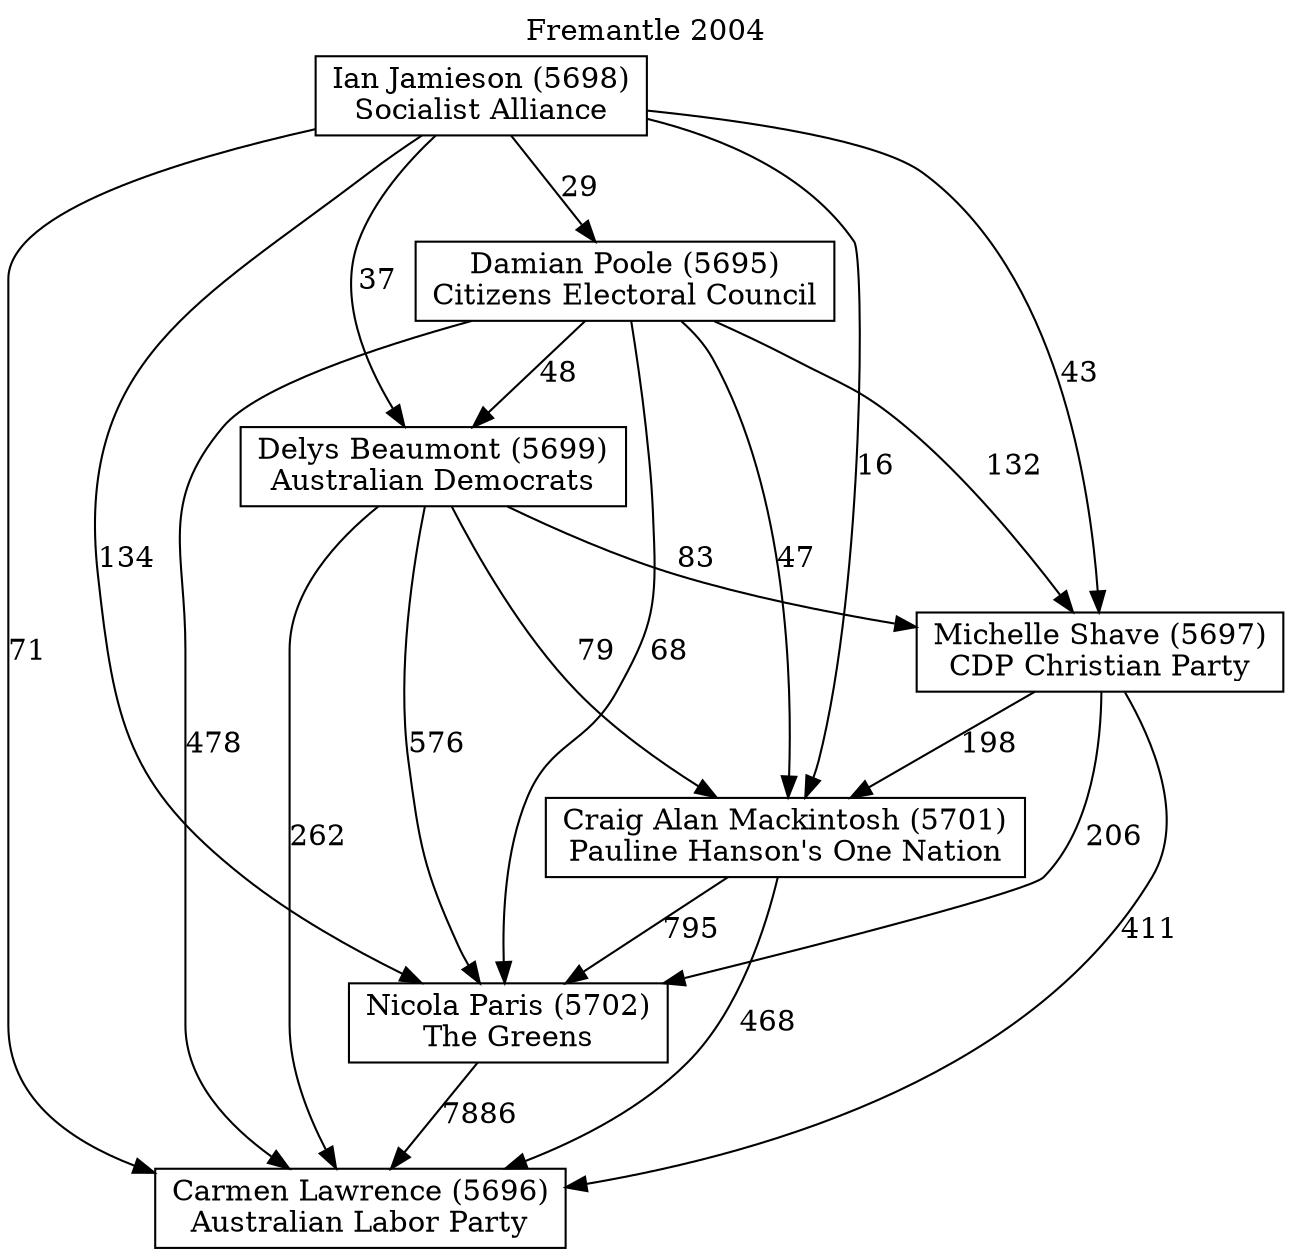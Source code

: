 // House preference flow
digraph "Carmen Lawrence (5696)_Fremantle_2004" {
	graph [label="Fremantle 2004" labelloc=t mclimit=10]
	node [shape=box]
	"Carmen Lawrence (5696)" [label="Carmen Lawrence (5696)
Australian Labor Party"]
	"Nicola Paris (5702)" [label="Nicola Paris (5702)
The Greens"]
	"Craig Alan Mackintosh (5701)" [label="Craig Alan Mackintosh (5701)
Pauline Hanson's One Nation"]
	"Michelle Shave (5697)" [label="Michelle Shave (5697)
CDP Christian Party"]
	"Delys Beaumont (5699)" [label="Delys Beaumont (5699)
Australian Democrats"]
	"Damian Poole (5695)" [label="Damian Poole (5695)
Citizens Electoral Council"]
	"Ian Jamieson (5698)" [label="Ian Jamieson (5698)
Socialist Alliance"]
	"Nicola Paris (5702)" -> "Carmen Lawrence (5696)" [label=7886]
	"Craig Alan Mackintosh (5701)" -> "Nicola Paris (5702)" [label=795]
	"Michelle Shave (5697)" -> "Craig Alan Mackintosh (5701)" [label=198]
	"Delys Beaumont (5699)" -> "Michelle Shave (5697)" [label=83]
	"Damian Poole (5695)" -> "Delys Beaumont (5699)" [label=48]
	"Ian Jamieson (5698)" -> "Damian Poole (5695)" [label=29]
	"Craig Alan Mackintosh (5701)" -> "Carmen Lawrence (5696)" [label=468]
	"Michelle Shave (5697)" -> "Carmen Lawrence (5696)" [label=411]
	"Delys Beaumont (5699)" -> "Carmen Lawrence (5696)" [label=262]
	"Damian Poole (5695)" -> "Carmen Lawrence (5696)" [label=478]
	"Ian Jamieson (5698)" -> "Carmen Lawrence (5696)" [label=71]
	"Ian Jamieson (5698)" -> "Delys Beaumont (5699)" [label=37]
	"Damian Poole (5695)" -> "Michelle Shave (5697)" [label=132]
	"Ian Jamieson (5698)" -> "Michelle Shave (5697)" [label=43]
	"Delys Beaumont (5699)" -> "Craig Alan Mackintosh (5701)" [label=79]
	"Damian Poole (5695)" -> "Craig Alan Mackintosh (5701)" [label=47]
	"Ian Jamieson (5698)" -> "Craig Alan Mackintosh (5701)" [label=16]
	"Michelle Shave (5697)" -> "Nicola Paris (5702)" [label=206]
	"Delys Beaumont (5699)" -> "Nicola Paris (5702)" [label=576]
	"Damian Poole (5695)" -> "Nicola Paris (5702)" [label=68]
	"Ian Jamieson (5698)" -> "Nicola Paris (5702)" [label=134]
}

